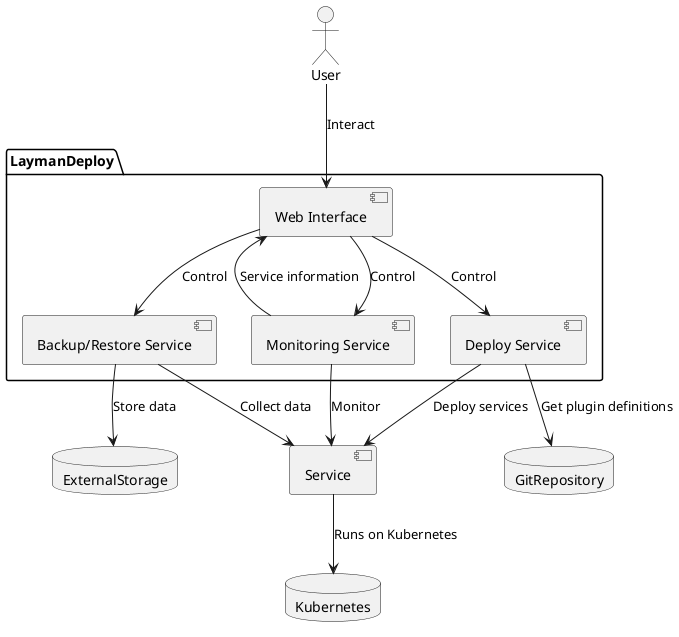 @startuml
actor User
package "LaymanDeploy" {
    [Web Interface]
    [Backup/Restore Service]
    [Monitoring Service]
    [Deploy Service]
}

database Kubernetes
database GitRepository
database ExternalStorage

component Service

User --> [Web Interface]: Interact
[Web Interface] --> [Backup/Restore Service]: Control
[Web Interface] --> [Monitoring Service]: Control
[Web Interface] --> [Deploy Service]: Control

[Backup/Restore Service] --> Service: Collect data
[Backup/Restore Service] --> ExternalStorage: Store data

[Monitoring Service] --> Service: Monitor
[Monitoring Service] --> [Web Interface]: Service information

[Deploy Service] --> GitRepository: Get plugin definitions
[Deploy Service] --> Service: Deploy services

Service --> Kubernetes: Runs on Kubernetes

@enduml
